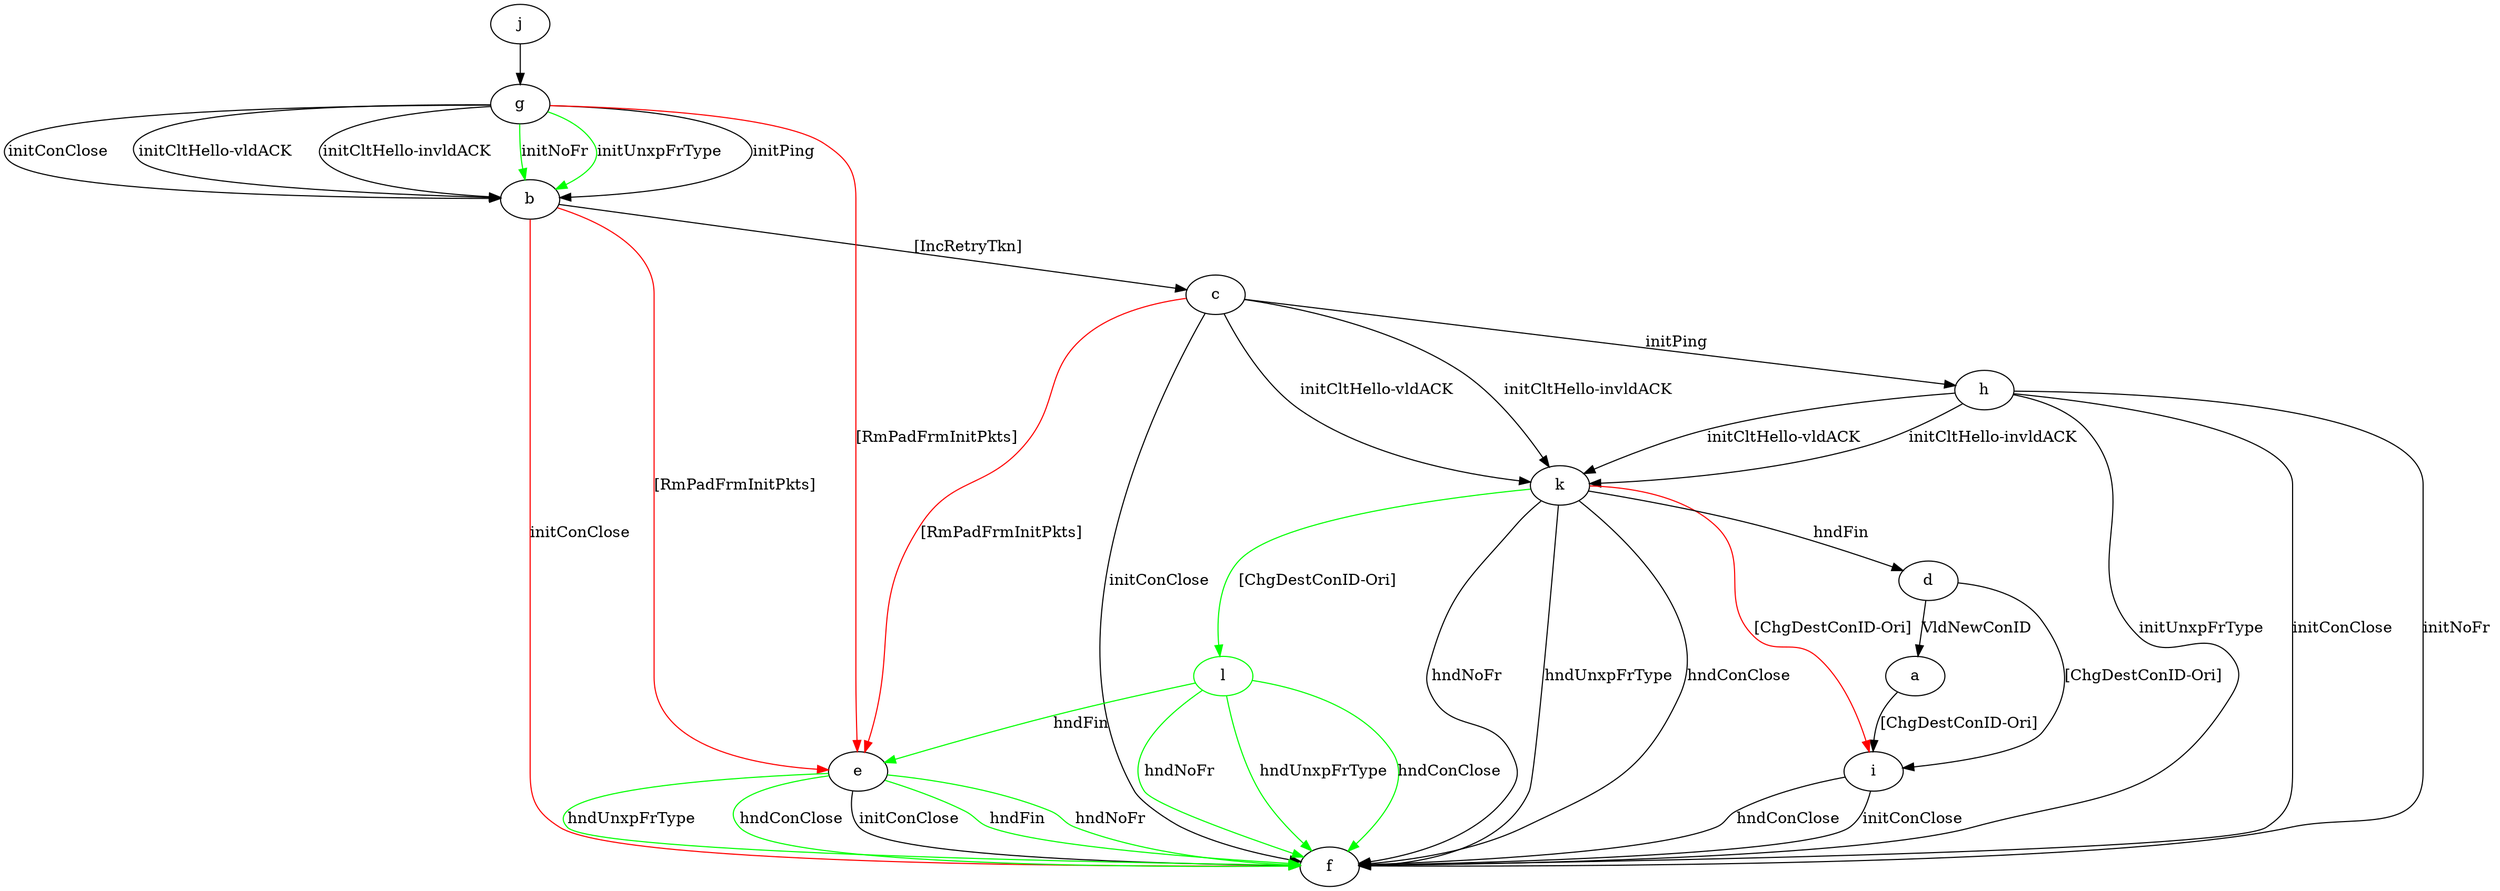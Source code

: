 digraph "" {
	a -> i	[key=0,
		label="[ChgDestConID-Ori] "];
	b -> c	[key=0,
		label="[IncRetryTkn] "];
	b -> e	[key=0,
		color=red,
		label="[RmPadFrmInitPkts] "];
	b -> f	[key=0,
		color=red,
		label="initConClose "];
	c -> e	[key=0,
		color=red,
		label="[RmPadFrmInitPkts] "];
	c -> f	[key=0,
		label="initConClose "];
	c -> h	[key=0,
		label="initPing "];
	c -> k	[key=0,
		label="initCltHello-vldACK "];
	c -> k	[key=1,
		label="initCltHello-invldACK "];
	d -> a	[key=0,
		label="VldNewConID "];
	d -> i	[key=0,
		label="[ChgDestConID-Ori] "];
	e -> f	[key=0,
		label="initConClose "];
	e -> f	[key=1,
		color=green,
		label="hndFin "];
	e -> f	[key=2,
		color=green,
		label="hndNoFr "];
	e -> f	[key=3,
		color=green,
		label="hndUnxpFrType "];
	e -> f	[key=4,
		color=green,
		label="hndConClose "];
	g -> b	[key=0,
		label="initPing "];
	g -> b	[key=1,
		label="initConClose "];
	g -> b	[key=2,
		label="initCltHello-vldACK "];
	g -> b	[key=3,
		label="initCltHello-invldACK "];
	g -> b	[key=4,
		color=green,
		label="initNoFr "];
	g -> b	[key=5,
		color=green,
		label="initUnxpFrType "];
	g -> e	[key=0,
		color=red,
		label="[RmPadFrmInitPkts] "];
	h -> f	[key=0,
		label="initConClose "];
	h -> f	[key=1,
		label="initNoFr "];
	h -> f	[key=2,
		label="initUnxpFrType "];
	h -> k	[key=0,
		label="initCltHello-vldACK "];
	h -> k	[key=1,
		label="initCltHello-invldACK "];
	i -> f	[key=0,
		label="initConClose "];
	i -> f	[key=1,
		label="hndConClose "];
	j -> g	[key=0];
	k -> d	[key=0,
		label="hndFin "];
	k -> f	[key=0,
		label="hndNoFr "];
	k -> f	[key=1,
		label="hndUnxpFrType "];
	k -> f	[key=2,
		label="hndConClose "];
	k -> i	[key=0,
		color=red,
		label="[ChgDestConID-Ori] "];
	l	[color=green];
	k -> l	[key=0,
		color=green,
		label="[ChgDestConID-Ori] "];
	l -> e	[key=0,
		color=green,
		label="hndFin "];
	l -> f	[key=0,
		color=green,
		label="hndNoFr "];
	l -> f	[key=1,
		color=green,
		label="hndUnxpFrType "];
	l -> f	[key=2,
		color=green,
		label="hndConClose "];
}
